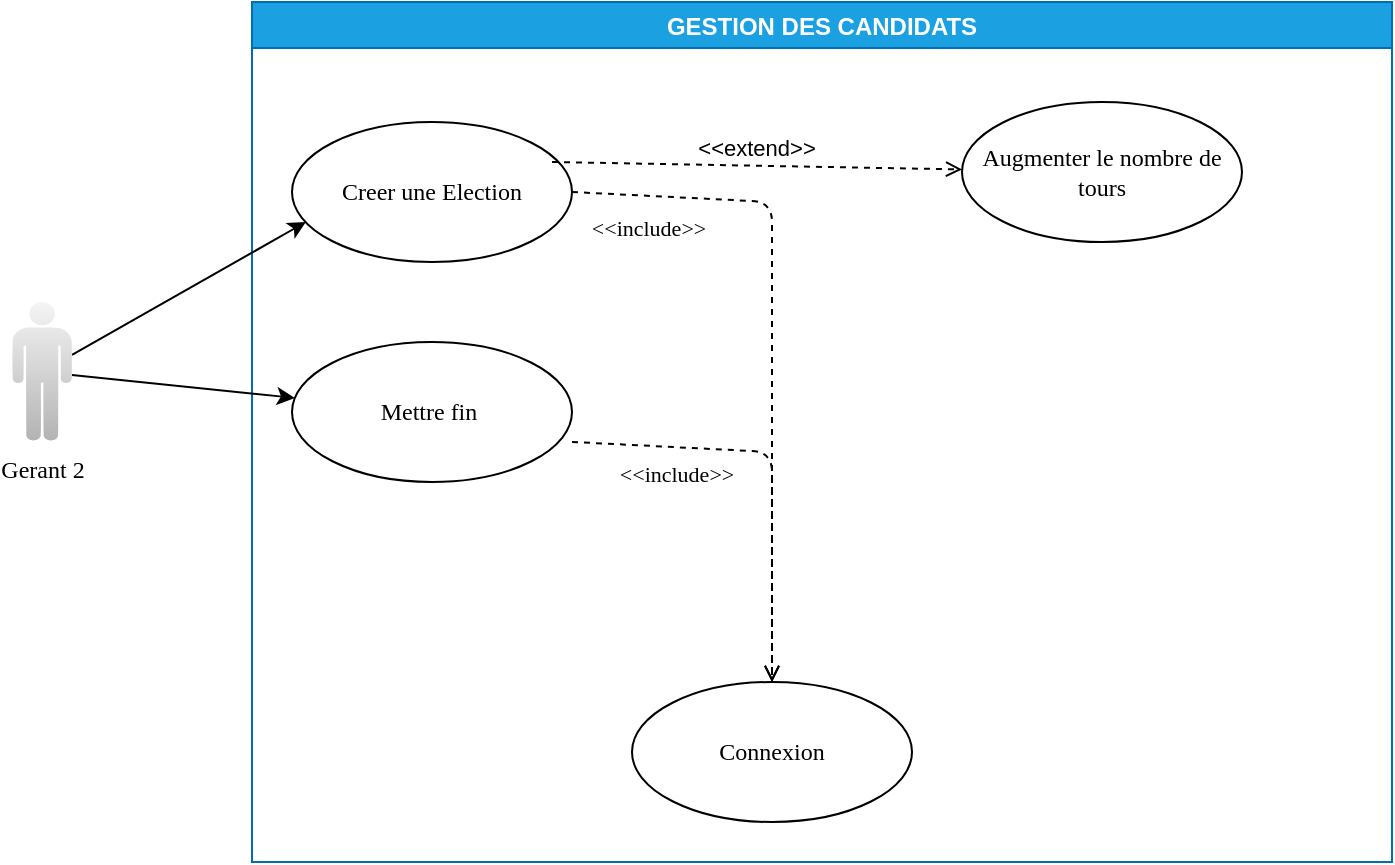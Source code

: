 <mxfile>
    <diagram id="TjyiiZYfwNNI1tJZMrHZ" name="Page-1">
        <mxGraphModel dx="875" dy="645" grid="1" gridSize="10" guides="1" tooltips="1" connect="1" arrows="1" fold="1" page="1" pageScale="1" pageWidth="1169" pageHeight="827" math="0" shadow="0">
            <root>
                <mxCell id="0"/>
                <mxCell id="1" parent="0"/>
                <mxCell id="2" value="GESTION DES CANDIDATS" style="swimlane;fillColor=#1ba1e2;fontColor=#ffffff;strokeColor=#006EAF;" vertex="1" parent="1">
                    <mxGeometry x="150" y="80" width="570" height="430" as="geometry"/>
                </mxCell>
                <mxCell id="3" value="&lt;font face=&quot;Georgia&quot;&gt;Creer une Election&lt;/font&gt;" style="ellipse;whiteSpace=wrap;html=1;" vertex="1" parent="2">
                    <mxGeometry x="20" y="60" width="140" height="70" as="geometry"/>
                </mxCell>
                <mxCell id="4" value="&lt;font face=&quot;Georgia&quot;&gt;Connexion&lt;/font&gt;" style="ellipse;whiteSpace=wrap;html=1;" vertex="1" parent="2">
                    <mxGeometry x="190" y="340" width="140" height="70" as="geometry"/>
                </mxCell>
                <mxCell id="6" value="&lt;font face=&quot;Georgia&quot;&gt;Mettre fin&amp;nbsp;&lt;/font&gt;" style="ellipse;whiteSpace=wrap;html=1;" vertex="1" parent="2">
                    <mxGeometry x="20" y="170" width="140" height="70" as="geometry"/>
                </mxCell>
                <mxCell id="8" value="&amp;lt;&amp;lt;include&amp;gt;&amp;gt;" style="html=1;verticalAlign=bottom;labelBackgroundColor=none;endArrow=open;endFill=0;dashed=1;fontFamily=Georgia;entryX=0.5;entryY=0;entryDx=0;entryDy=0;exitX=1;exitY=0.714;exitDx=0;exitDy=0;exitPerimeter=0;" edge="1" parent="2" source="6" target="4">
                    <mxGeometry x="-0.501" y="-22" width="160" relative="1" as="geometry">
                        <mxPoint x="360" y="225" as="sourcePoint"/>
                        <mxPoint x="320.377" y="303.112" as="targetPoint"/>
                        <mxPoint as="offset"/>
                        <Array as="points">
                            <mxPoint x="260" y="225"/>
                        </Array>
                    </mxGeometry>
                </mxCell>
                <mxCell id="9" value="&amp;lt;&amp;lt;include&amp;gt;&amp;gt;" style="html=1;verticalAlign=bottom;labelBackgroundColor=none;endArrow=open;endFill=0;dashed=1;fontFamily=Georgia;exitX=1;exitY=0.5;exitDx=0;exitDy=0;" edge="1" parent="2" source="3" target="4">
                    <mxGeometry x="-0.768" y="-25" width="160" relative="1" as="geometry">
                        <mxPoint x="360" y="95" as="sourcePoint"/>
                        <mxPoint x="345" y="391" as="targetPoint"/>
                        <mxPoint as="offset"/>
                        <Array as="points">
                            <mxPoint x="260" y="100"/>
                        </Array>
                    </mxGeometry>
                </mxCell>
                <mxCell id="18" value="&lt;font face=&quot;Georgia&quot;&gt;Augmenter le nombre de tours&lt;/font&gt;" style="ellipse;whiteSpace=wrap;html=1;" vertex="1" parent="2">
                    <mxGeometry x="355" y="50" width="140" height="70" as="geometry"/>
                </mxCell>
                <mxCell id="19" value="&amp;lt;&amp;lt;extend&amp;gt;&amp;gt;" style="html=1;verticalAlign=bottom;labelBackgroundColor=none;endArrow=open;endFill=0;dashed=1;" edge="1" parent="2" target="18">
                    <mxGeometry width="160" relative="1" as="geometry">
                        <mxPoint x="150" y="80" as="sourcePoint"/>
                        <mxPoint x="310" y="80" as="targetPoint"/>
                    </mxGeometry>
                </mxCell>
                <mxCell id="21" style="edgeStyle=none;html=1;entryX=0.05;entryY=0.714;entryDx=0;entryDy=0;entryPerimeter=0;" edge="1" parent="1" source="20" target="3">
                    <mxGeometry relative="1" as="geometry"/>
                </mxCell>
                <mxCell id="22" style="edgeStyle=none;html=1;" edge="1" parent="1" source="20" target="6">
                    <mxGeometry relative="1" as="geometry"/>
                </mxCell>
                <mxCell id="20" value="Gerant 2" style="verticalLabelPosition=bottom;sketch=0;html=1;fillColor=#f5f5f5;verticalAlign=top;align=center;pointerEvents=1;shape=mxgraph.cisco_safe.design.actor_2;fontFamily=Georgia;gradientColor=#b3b3b3;strokeColor=#666666;" vertex="1" parent="1">
                    <mxGeometry x="30" y="230" width="30" height="70" as="geometry"/>
                </mxCell>
            </root>
        </mxGraphModel>
    </diagram>
</mxfile>